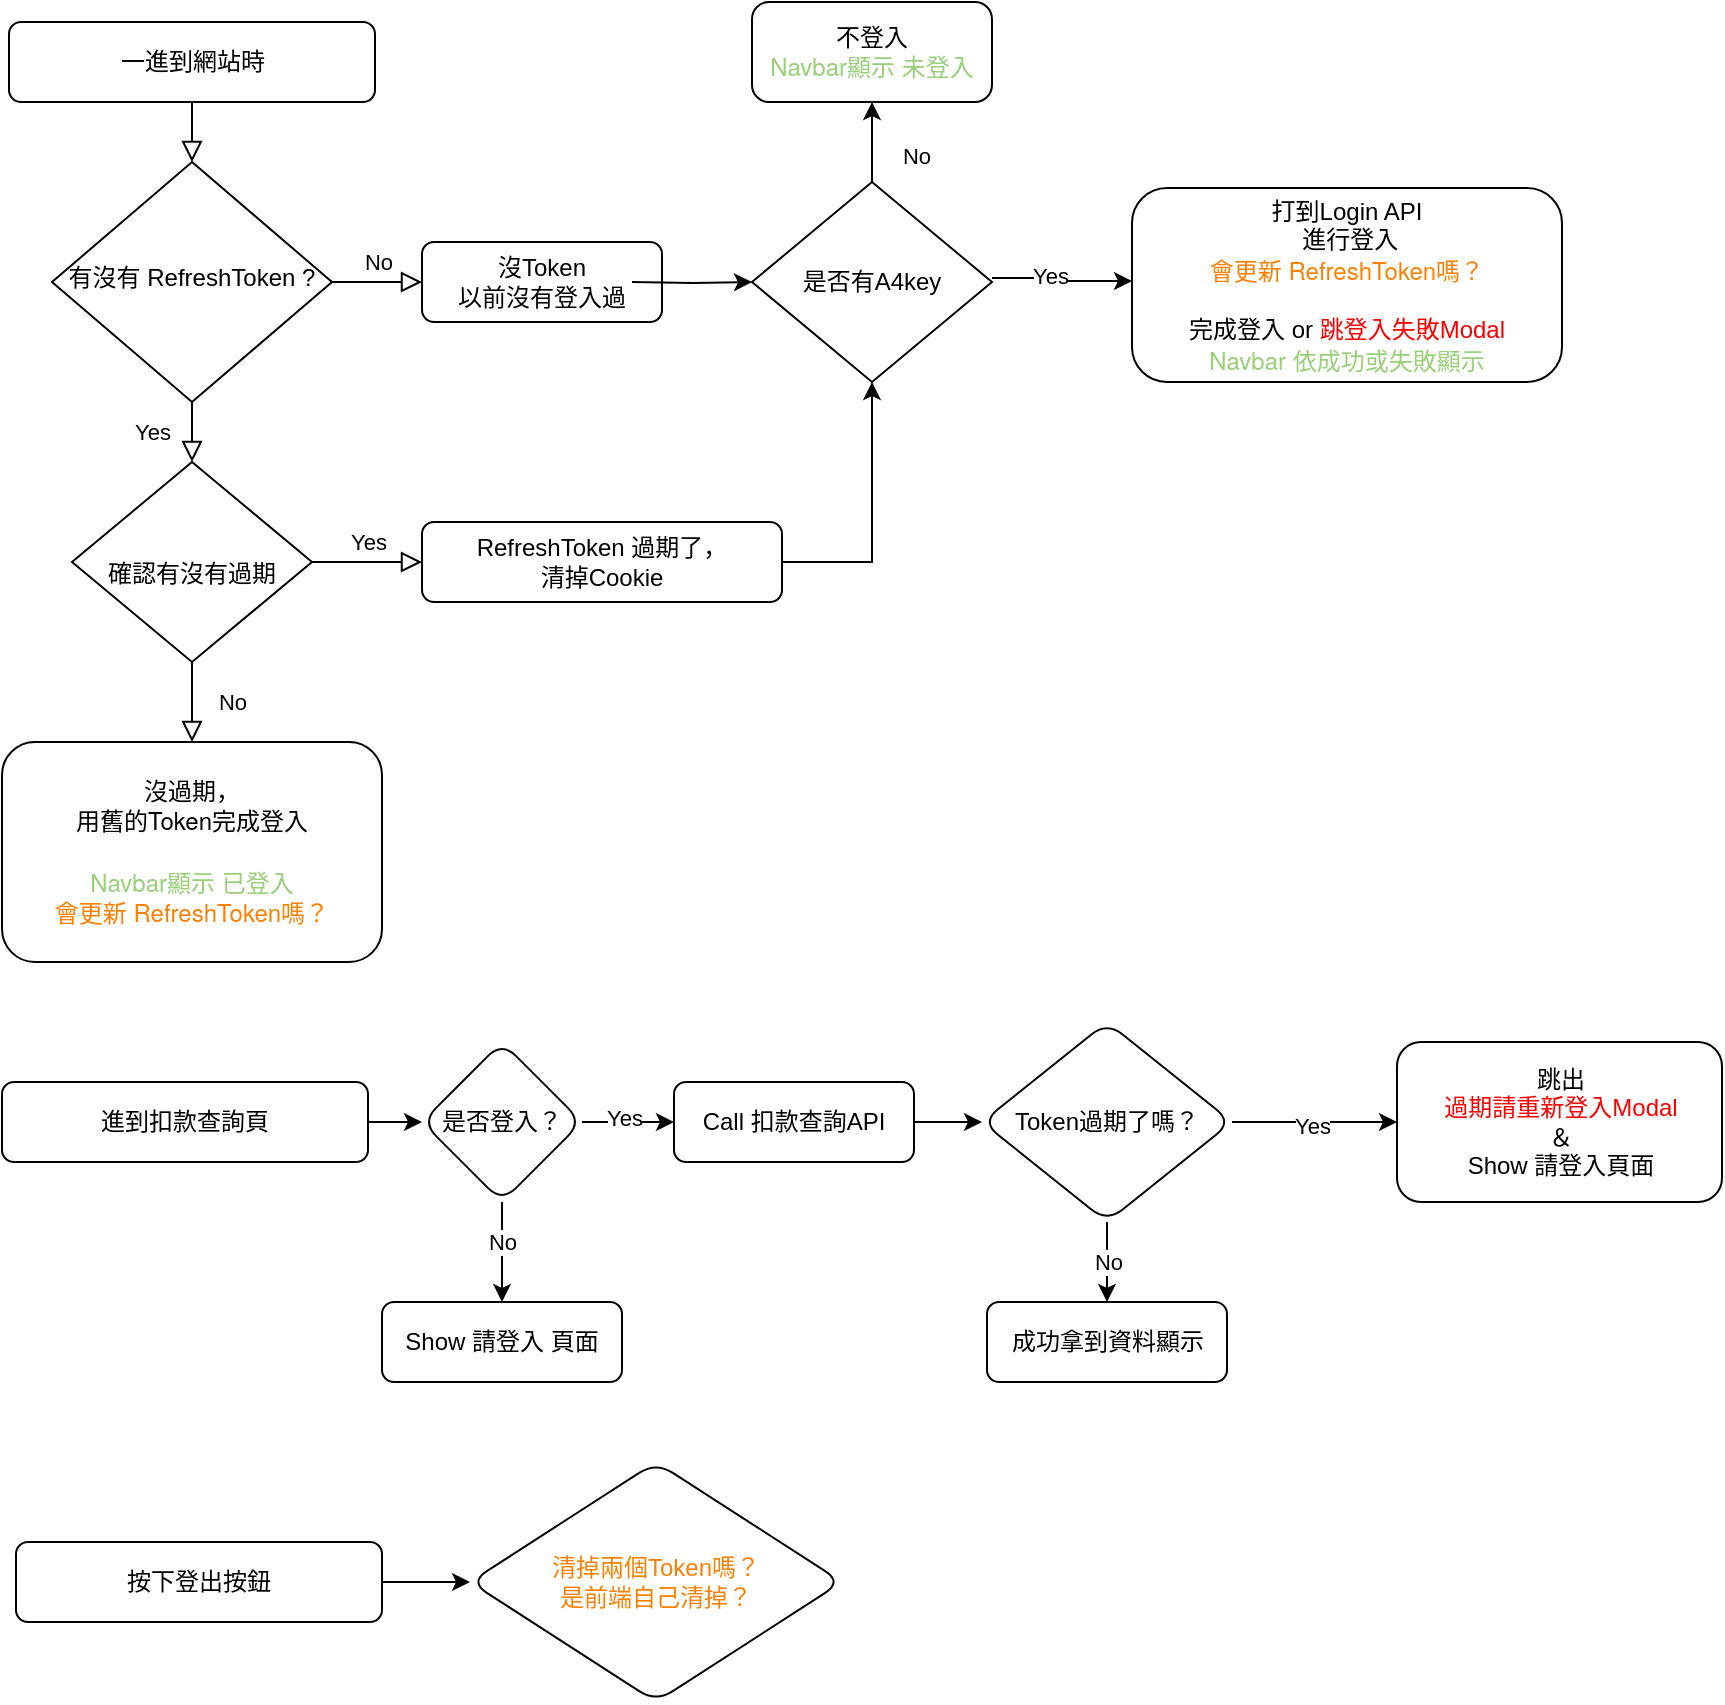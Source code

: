 <mxfile version="15.8.2" type="github">
  <diagram id="C5RBs43oDa-KdzZeNtuy" name="Page-1">
    <mxGraphModel dx="1059" dy="656" grid="1" gridSize="10" guides="1" tooltips="1" connect="1" arrows="1" fold="1" page="1" pageScale="1" pageWidth="827" pageHeight="1169" math="0" shadow="0">
      <root>
        <mxCell id="WIyWlLk6GJQsqaUBKTNV-0" />
        <mxCell id="WIyWlLk6GJQsqaUBKTNV-1" parent="WIyWlLk6GJQsqaUBKTNV-0" />
        <mxCell id="WIyWlLk6GJQsqaUBKTNV-2" value="" style="rounded=0;html=1;jettySize=auto;orthogonalLoop=1;fontSize=11;endArrow=block;endFill=0;endSize=8;strokeWidth=1;shadow=0;labelBackgroundColor=none;edgeStyle=orthogonalEdgeStyle;" parent="WIyWlLk6GJQsqaUBKTNV-1" source="WIyWlLk6GJQsqaUBKTNV-3" target="WIyWlLk6GJQsqaUBKTNV-6" edge="1">
          <mxGeometry relative="1" as="geometry">
            <Array as="points">
              <mxPoint x="175" y="130" />
              <mxPoint x="175" y="130" />
            </Array>
          </mxGeometry>
        </mxCell>
        <mxCell id="WIyWlLk6GJQsqaUBKTNV-3" value="一進到網站時" style="rounded=1;whiteSpace=wrap;html=1;fontSize=12;glass=0;strokeWidth=1;shadow=0;" parent="WIyWlLk6GJQsqaUBKTNV-1" vertex="1">
          <mxGeometry x="83.5" y="80" width="183" height="40" as="geometry" />
        </mxCell>
        <mxCell id="WIyWlLk6GJQsqaUBKTNV-4" value="Yes" style="rounded=0;html=1;jettySize=auto;orthogonalLoop=1;fontSize=11;endArrow=block;endFill=0;endSize=8;strokeWidth=1;shadow=0;labelBackgroundColor=none;edgeStyle=orthogonalEdgeStyle;" parent="WIyWlLk6GJQsqaUBKTNV-1" source="WIyWlLk6GJQsqaUBKTNV-6" target="WIyWlLk6GJQsqaUBKTNV-10" edge="1">
          <mxGeometry y="20" relative="1" as="geometry">
            <mxPoint as="offset" />
          </mxGeometry>
        </mxCell>
        <mxCell id="WIyWlLk6GJQsqaUBKTNV-5" value="No" style="edgeStyle=orthogonalEdgeStyle;rounded=0;html=1;jettySize=auto;orthogonalLoop=1;fontSize=11;endArrow=block;endFill=0;endSize=8;strokeWidth=1;shadow=0;labelBackgroundColor=none;" parent="WIyWlLk6GJQsqaUBKTNV-1" source="WIyWlLk6GJQsqaUBKTNV-6" target="WIyWlLk6GJQsqaUBKTNV-7" edge="1">
          <mxGeometry y="10" relative="1" as="geometry">
            <mxPoint as="offset" />
          </mxGeometry>
        </mxCell>
        <mxCell id="WIyWlLk6GJQsqaUBKTNV-6" value="有沒有 RefreshToken ?" style="rhombus;whiteSpace=wrap;html=1;shadow=0;fontFamily=Helvetica;fontSize=12;align=center;strokeWidth=1;spacing=6;spacingTop=-4;" parent="WIyWlLk6GJQsqaUBKTNV-1" vertex="1">
          <mxGeometry x="105" y="150" width="140" height="120" as="geometry" />
        </mxCell>
        <mxCell id="WIyWlLk6GJQsqaUBKTNV-7" value="沒Token&lt;br&gt;以前沒有登入過" style="rounded=1;whiteSpace=wrap;html=1;fontSize=12;glass=0;strokeWidth=1;shadow=0;" parent="WIyWlLk6GJQsqaUBKTNV-1" vertex="1">
          <mxGeometry x="290" y="190" width="120" height="40" as="geometry" />
        </mxCell>
        <mxCell id="WIyWlLk6GJQsqaUBKTNV-8" value="No" style="rounded=0;html=1;jettySize=auto;orthogonalLoop=1;fontSize=11;endArrow=block;endFill=0;endSize=8;strokeWidth=1;shadow=0;labelBackgroundColor=none;edgeStyle=orthogonalEdgeStyle;" parent="WIyWlLk6GJQsqaUBKTNV-1" source="WIyWlLk6GJQsqaUBKTNV-10" target="WIyWlLk6GJQsqaUBKTNV-11" edge="1">
          <mxGeometry y="20" relative="1" as="geometry">
            <mxPoint as="offset" />
          </mxGeometry>
        </mxCell>
        <mxCell id="WIyWlLk6GJQsqaUBKTNV-9" value="Yes" style="edgeStyle=orthogonalEdgeStyle;rounded=0;html=1;jettySize=auto;orthogonalLoop=1;fontSize=11;endArrow=block;endFill=0;endSize=8;strokeWidth=1;shadow=0;labelBackgroundColor=none;" parent="WIyWlLk6GJQsqaUBKTNV-1" source="WIyWlLk6GJQsqaUBKTNV-10" target="WIyWlLk6GJQsqaUBKTNV-12" edge="1">
          <mxGeometry y="10" relative="1" as="geometry">
            <mxPoint as="offset" />
          </mxGeometry>
        </mxCell>
        <mxCell id="WIyWlLk6GJQsqaUBKTNV-10" value="&lt;br&gt;確認有沒有過期" style="rhombus;whiteSpace=wrap;html=1;shadow=0;fontFamily=Helvetica;fontSize=12;align=center;strokeWidth=1;spacing=6;spacingTop=-4;" parent="WIyWlLk6GJQsqaUBKTNV-1" vertex="1">
          <mxGeometry x="115" y="300" width="120" height="100" as="geometry" />
        </mxCell>
        <mxCell id="WIyWlLk6GJQsqaUBKTNV-11" value="沒過期，&lt;br&gt;&lt;span style=&quot;font-family: &amp;#34;helvetica neue&amp;#34;&quot;&gt;用舊的Token完成登入&lt;br&gt;&lt;br&gt;&lt;font color=&quot;#97d077&quot;&gt;Navbar顯示 已登入&lt;/font&gt;&lt;br&gt;&lt;font color=&quot;#ff8000&quot;&gt;會更新 RefreshToken嗎？&lt;/font&gt;&lt;br&gt;&lt;/span&gt;" style="rounded=1;whiteSpace=wrap;html=1;fontSize=12;glass=0;strokeWidth=1;shadow=0;" parent="WIyWlLk6GJQsqaUBKTNV-1" vertex="1">
          <mxGeometry x="80" y="440" width="190" height="110" as="geometry" />
        </mxCell>
        <mxCell id="I9e6eZebv1oJj84SPyWx-4" value="" style="edgeStyle=orthogonalEdgeStyle;rounded=0;orthogonalLoop=1;jettySize=auto;html=1;entryX=0.5;entryY=1;entryDx=0;entryDy=0;" parent="WIyWlLk6GJQsqaUBKTNV-1" source="WIyWlLk6GJQsqaUBKTNV-12" target="I9e6eZebv1oJj84SPyWx-13" edge="1">
          <mxGeometry relative="1" as="geometry">
            <mxPoint x="500" y="260" as="targetPoint" />
            <Array as="points">
              <mxPoint x="515" y="350" />
            </Array>
          </mxGeometry>
        </mxCell>
        <mxCell id="WIyWlLk6GJQsqaUBKTNV-12" value="RefreshToken 過期了，&lt;br&gt;清掉Cookie" style="rounded=1;whiteSpace=wrap;html=1;fontSize=12;glass=0;strokeWidth=1;shadow=0;" parent="WIyWlLk6GJQsqaUBKTNV-1" vertex="1">
          <mxGeometry x="290" y="330" width="180" height="40" as="geometry" />
        </mxCell>
        <mxCell id="I9e6eZebv1oJj84SPyWx-6" value="" style="edgeStyle=orthogonalEdgeStyle;rounded=0;orthogonalLoop=1;jettySize=auto;html=1;" parent="WIyWlLk6GJQsqaUBKTNV-1" edge="1">
          <mxGeometry relative="1" as="geometry">
            <mxPoint x="515" y="400" as="sourcePoint" />
          </mxGeometry>
        </mxCell>
        <mxCell id="I9e6eZebv1oJj84SPyWx-8" value="No" style="edgeLabel;html=1;align=center;verticalAlign=middle;resizable=0;points=[];" parent="I9e6eZebv1oJj84SPyWx-6" vertex="1" connectable="0">
          <mxGeometry x="-0.36" y="-1" relative="1" as="geometry">
            <mxPoint x="21" as="offset" />
          </mxGeometry>
        </mxCell>
        <mxCell id="I9e6eZebv1oJj84SPyWx-10" value="" style="edgeStyle=orthogonalEdgeStyle;rounded=0;orthogonalLoop=1;jettySize=auto;html=1;" parent="WIyWlLk6GJQsqaUBKTNV-1" edge="1">
          <mxGeometry relative="1" as="geometry">
            <mxPoint x="575" y="350" as="sourcePoint" />
          </mxGeometry>
        </mxCell>
        <mxCell id="I9e6eZebv1oJj84SPyWx-11" value="Yes" style="edgeLabel;html=1;align=center;verticalAlign=middle;resizable=0;points=[];" parent="I9e6eZebv1oJj84SPyWx-10" vertex="1" connectable="0">
          <mxGeometry x="-0.2" y="1" relative="1" as="geometry">
            <mxPoint as="offset" />
          </mxGeometry>
        </mxCell>
        <mxCell id="I9e6eZebv1oJj84SPyWx-12" value="" style="edgeStyle=orthogonalEdgeStyle;rounded=0;orthogonalLoop=1;jettySize=auto;html=1;" parent="WIyWlLk6GJQsqaUBKTNV-1" target="I9e6eZebv1oJj84SPyWx-13" edge="1">
          <mxGeometry relative="1" as="geometry">
            <mxPoint x="395" y="210" as="sourcePoint" />
          </mxGeometry>
        </mxCell>
        <mxCell id="I9e6eZebv1oJj84SPyWx-13" value="是否有A4key" style="rhombus;whiteSpace=wrap;html=1;rounded=1;shadow=0;strokeWidth=1;glass=0;arcSize=0;" parent="WIyWlLk6GJQsqaUBKTNV-1" vertex="1">
          <mxGeometry x="455" y="160" width="120" height="100" as="geometry" />
        </mxCell>
        <mxCell id="I9e6eZebv1oJj84SPyWx-14" value="不登入&lt;br&gt;&lt;span style=&quot;color: rgb(151 , 208 , 119) ; font-family: &amp;#34;helvetica neue&amp;#34;&quot;&gt;Navbar顯示 未登入&lt;/span&gt;" style="whiteSpace=wrap;html=1;rounded=1;shadow=0;strokeWidth=1;glass=0;arcSize=17;" parent="WIyWlLk6GJQsqaUBKTNV-1" vertex="1">
          <mxGeometry x="455" y="70" width="120" height="50" as="geometry" />
        </mxCell>
        <mxCell id="I9e6eZebv1oJj84SPyWx-15" value="打到Login API&lt;br&gt;&amp;nbsp;進行登入&lt;br&gt;&lt;span style=&quot;color: rgb(255 , 128 , 0) ; font-family: &amp;#34;helvetica neue&amp;#34;&quot;&gt;會更新 RefreshToken嗎？&lt;/span&gt;&lt;br&gt;&lt;span style=&quot;font-family: &amp;#34;helvetica neue&amp;#34;&quot;&gt;&lt;br&gt;&lt;/span&gt;完成登入 or &lt;font color=&quot;#ff0000&quot;&gt;跳登入失敗Modal&lt;/font&gt;&lt;br&gt;&lt;span style=&quot;color: rgb(151 , 208 , 119) ; font-family: &amp;#34;helvetica neue&amp;#34;&quot;&gt;Navbar 依成功或失敗顯示&lt;/span&gt;" style="whiteSpace=wrap;html=1;rounded=1;shadow=0;strokeWidth=1;glass=0;arcSize=18;" parent="WIyWlLk6GJQsqaUBKTNV-1" vertex="1">
          <mxGeometry x="645" y="163" width="215" height="97" as="geometry" />
        </mxCell>
        <mxCell id="I9e6eZebv1oJj84SPyWx-16" value="" style="edgeStyle=orthogonalEdgeStyle;rounded=0;orthogonalLoop=1;jettySize=auto;html=1;exitX=0.5;exitY=0;exitDx=0;exitDy=0;" parent="WIyWlLk6GJQsqaUBKTNV-1" source="I9e6eZebv1oJj84SPyWx-13" target="I9e6eZebv1oJj84SPyWx-14" edge="1">
          <mxGeometry relative="1" as="geometry">
            <mxPoint x="514.5" y="150" as="sourcePoint" />
            <mxPoint x="514.5" y="220" as="targetPoint" />
            <Array as="points" />
          </mxGeometry>
        </mxCell>
        <mxCell id="I9e6eZebv1oJj84SPyWx-17" value="No" style="edgeLabel;html=1;align=center;verticalAlign=middle;resizable=0;points=[];" parent="I9e6eZebv1oJj84SPyWx-16" vertex="1" connectable="0">
          <mxGeometry x="-0.36" y="-1" relative="1" as="geometry">
            <mxPoint x="21" as="offset" />
          </mxGeometry>
        </mxCell>
        <mxCell id="I9e6eZebv1oJj84SPyWx-18" value="" style="edgeStyle=orthogonalEdgeStyle;rounded=0;orthogonalLoop=1;jettySize=auto;html=1;" parent="WIyWlLk6GJQsqaUBKTNV-1" edge="1">
          <mxGeometry relative="1" as="geometry">
            <mxPoint x="575" y="208" as="sourcePoint" />
            <mxPoint x="645" y="209.5" as="targetPoint" />
            <Array as="points">
              <mxPoint x="605" y="208" />
              <mxPoint x="605" y="210" />
            </Array>
          </mxGeometry>
        </mxCell>
        <mxCell id="I9e6eZebv1oJj84SPyWx-19" value="Yes" style="edgeLabel;html=1;align=center;verticalAlign=middle;resizable=0;points=[];" parent="I9e6eZebv1oJj84SPyWx-18" vertex="1" connectable="0">
          <mxGeometry x="-0.2" y="1" relative="1" as="geometry">
            <mxPoint as="offset" />
          </mxGeometry>
        </mxCell>
        <mxCell id="I9e6eZebv1oJj84SPyWx-22" value="" style="edgeStyle=orthogonalEdgeStyle;rounded=0;orthogonalLoop=1;jettySize=auto;html=1;" parent="WIyWlLk6GJQsqaUBKTNV-1" source="I9e6eZebv1oJj84SPyWx-20" target="I9e6eZebv1oJj84SPyWx-21" edge="1">
          <mxGeometry relative="1" as="geometry" />
        </mxCell>
        <mxCell id="I9e6eZebv1oJj84SPyWx-20" value="進到扣款查詢頁" style="rounded=1;whiteSpace=wrap;html=1;fontSize=12;glass=0;strokeWidth=1;shadow=0;" parent="WIyWlLk6GJQsqaUBKTNV-1" vertex="1">
          <mxGeometry x="80" y="610" width="183" height="40" as="geometry" />
        </mxCell>
        <mxCell id="I9e6eZebv1oJj84SPyWx-24" value="" style="edgeStyle=orthogonalEdgeStyle;rounded=0;orthogonalLoop=1;jettySize=auto;html=1;" parent="WIyWlLk6GJQsqaUBKTNV-1" source="I9e6eZebv1oJj84SPyWx-21" target="I9e6eZebv1oJj84SPyWx-23" edge="1">
          <mxGeometry relative="1" as="geometry" />
        </mxCell>
        <mxCell id="I9e6eZebv1oJj84SPyWx-27" value="Yes" style="edgeLabel;html=1;align=center;verticalAlign=middle;resizable=0;points=[];" parent="I9e6eZebv1oJj84SPyWx-24" vertex="1" connectable="0">
          <mxGeometry x="-0.1" y="2" relative="1" as="geometry">
            <mxPoint as="offset" />
          </mxGeometry>
        </mxCell>
        <mxCell id="I9e6eZebv1oJj84SPyWx-26" value="" style="edgeStyle=orthogonalEdgeStyle;rounded=0;orthogonalLoop=1;jettySize=auto;html=1;" parent="WIyWlLk6GJQsqaUBKTNV-1" source="I9e6eZebv1oJj84SPyWx-21" target="I9e6eZebv1oJj84SPyWx-25" edge="1">
          <mxGeometry relative="1" as="geometry" />
        </mxCell>
        <mxCell id="I9e6eZebv1oJj84SPyWx-28" value="No" style="edgeLabel;html=1;align=center;verticalAlign=middle;resizable=0;points=[];" parent="I9e6eZebv1oJj84SPyWx-26" vertex="1" connectable="0">
          <mxGeometry x="-0.8" relative="1" as="geometry">
            <mxPoint y="15" as="offset" />
          </mxGeometry>
        </mxCell>
        <mxCell id="I9e6eZebv1oJj84SPyWx-21" value="是否登入？" style="rhombus;whiteSpace=wrap;html=1;rounded=1;shadow=0;strokeWidth=1;glass=0;" parent="WIyWlLk6GJQsqaUBKTNV-1" vertex="1">
          <mxGeometry x="290" y="590" width="80" height="80" as="geometry" />
        </mxCell>
        <mxCell id="Pjsu_nlTCOArPE32vbx--2" value="" style="edgeStyle=orthogonalEdgeStyle;rounded=0;orthogonalLoop=1;jettySize=auto;html=1;fontColor=#97D077;" edge="1" parent="WIyWlLk6GJQsqaUBKTNV-1" source="I9e6eZebv1oJj84SPyWx-23" target="Pjsu_nlTCOArPE32vbx--1">
          <mxGeometry relative="1" as="geometry" />
        </mxCell>
        <mxCell id="I9e6eZebv1oJj84SPyWx-23" value="Call 扣款查詢API" style="whiteSpace=wrap;html=1;rounded=1;shadow=0;strokeWidth=1;glass=0;" parent="WIyWlLk6GJQsqaUBKTNV-1" vertex="1">
          <mxGeometry x="416" y="610" width="120" height="40" as="geometry" />
        </mxCell>
        <mxCell id="I9e6eZebv1oJj84SPyWx-25" value="Show 請登入 頁面" style="whiteSpace=wrap;html=1;rounded=1;shadow=0;strokeWidth=1;glass=0;" parent="WIyWlLk6GJQsqaUBKTNV-1" vertex="1">
          <mxGeometry x="270" y="720" width="120" height="40" as="geometry" />
        </mxCell>
        <mxCell id="I9e6eZebv1oJj84SPyWx-31" value="" style="edgeStyle=orthogonalEdgeStyle;rounded=0;orthogonalLoop=1;jettySize=auto;html=1;" parent="WIyWlLk6GJQsqaUBKTNV-1" source="I9e6eZebv1oJj84SPyWx-29" target="I9e6eZebv1oJj84SPyWx-30" edge="1">
          <mxGeometry relative="1" as="geometry" />
        </mxCell>
        <mxCell id="I9e6eZebv1oJj84SPyWx-29" value="按下登出按鈕" style="rounded=1;whiteSpace=wrap;html=1;fontSize=12;glass=0;strokeWidth=1;shadow=0;" parent="WIyWlLk6GJQsqaUBKTNV-1" vertex="1">
          <mxGeometry x="87" y="840" width="183" height="40" as="geometry" />
        </mxCell>
        <mxCell id="I9e6eZebv1oJj84SPyWx-30" value="&lt;font color=&quot;#ff8000&quot;&gt;清掉兩個Token嗎？&lt;br&gt;是前端自己清掉？&lt;br&gt;&lt;/font&gt;" style="rhombus;whiteSpace=wrap;html=1;rounded=1;shadow=0;strokeWidth=1;glass=0;" parent="WIyWlLk6GJQsqaUBKTNV-1" vertex="1">
          <mxGeometry x="314" y="800" width="186" height="120" as="geometry" />
        </mxCell>
        <mxCell id="Pjsu_nlTCOArPE32vbx--4" value="&lt;font color=&quot;#000000&quot;&gt;No&lt;/font&gt;" style="edgeStyle=orthogonalEdgeStyle;rounded=0;orthogonalLoop=1;jettySize=auto;html=1;fontColor=#97D077;" edge="1" parent="WIyWlLk6GJQsqaUBKTNV-1" source="Pjsu_nlTCOArPE32vbx--1" target="Pjsu_nlTCOArPE32vbx--3">
          <mxGeometry relative="1" as="geometry" />
        </mxCell>
        <mxCell id="Pjsu_nlTCOArPE32vbx--9" value="" style="edgeStyle=orthogonalEdgeStyle;rounded=0;orthogonalLoop=1;jettySize=auto;html=1;fontColor=#000000;" edge="1" parent="WIyWlLk6GJQsqaUBKTNV-1" source="Pjsu_nlTCOArPE32vbx--1" target="Pjsu_nlTCOArPE32vbx--8">
          <mxGeometry relative="1" as="geometry" />
        </mxCell>
        <mxCell id="Pjsu_nlTCOArPE32vbx--10" value="Yes" style="edgeLabel;html=1;align=center;verticalAlign=middle;resizable=0;points=[];fontColor=#000000;" vertex="1" connectable="0" parent="Pjsu_nlTCOArPE32vbx--9">
          <mxGeometry x="-0.03" y="-2" relative="1" as="geometry">
            <mxPoint as="offset" />
          </mxGeometry>
        </mxCell>
        <mxCell id="Pjsu_nlTCOArPE32vbx--1" value="Token過期了嗎？" style="rhombus;whiteSpace=wrap;html=1;rounded=1;shadow=0;strokeWidth=1;glass=0;" vertex="1" parent="WIyWlLk6GJQsqaUBKTNV-1">
          <mxGeometry x="570" y="580" width="125" height="100" as="geometry" />
        </mxCell>
        <mxCell id="Pjsu_nlTCOArPE32vbx--3" value="成功拿到資料顯示" style="whiteSpace=wrap;html=1;rounded=1;shadow=0;strokeWidth=1;glass=0;" vertex="1" parent="WIyWlLk6GJQsqaUBKTNV-1">
          <mxGeometry x="572.5" y="720" width="120" height="40" as="geometry" />
        </mxCell>
        <mxCell id="Pjsu_nlTCOArPE32vbx--8" value="跳出 &lt;br&gt;&lt;font color=&quot;#ff0000&quot;&gt;過期請重新登入Modal&lt;/font&gt;&lt;br&gt;＆&lt;br&gt;Show 請登入頁面" style="whiteSpace=wrap;html=1;rounded=1;shadow=0;strokeWidth=1;glass=0;" vertex="1" parent="WIyWlLk6GJQsqaUBKTNV-1">
          <mxGeometry x="777.5" y="590" width="162.5" height="80" as="geometry" />
        </mxCell>
      </root>
    </mxGraphModel>
  </diagram>
</mxfile>
